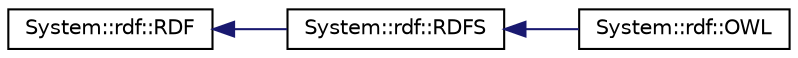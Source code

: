 digraph G
{
  edge [fontname="Helvetica",fontsize="10",labelfontname="Helvetica",labelfontsize="10"];
  node [fontname="Helvetica",fontsize="10",shape=record];
  rankdir="LR";
  Node1 [label="System::rdf::RDF",height=0.2,width=0.4,color="black", fillcolor="white", style="filled",URL="$class_system_1_1rdf_1_1_r_d_f.html"];
  Node1 -> Node2 [dir="back",color="midnightblue",fontsize="10",style="solid",fontname="Helvetica"];
  Node2 [label="System::rdf::RDFS",height=0.2,width=0.4,color="black", fillcolor="white", style="filled",URL="$class_system_1_1rdf_1_1_r_d_f_s.html"];
  Node2 -> Node3 [dir="back",color="midnightblue",fontsize="10",style="solid",fontname="Helvetica"];
  Node3 [label="System::rdf::OWL",height=0.2,width=0.4,color="black", fillcolor="white", style="filled",URL="$class_system_1_1rdf_1_1_o_w_l.html"];
}
